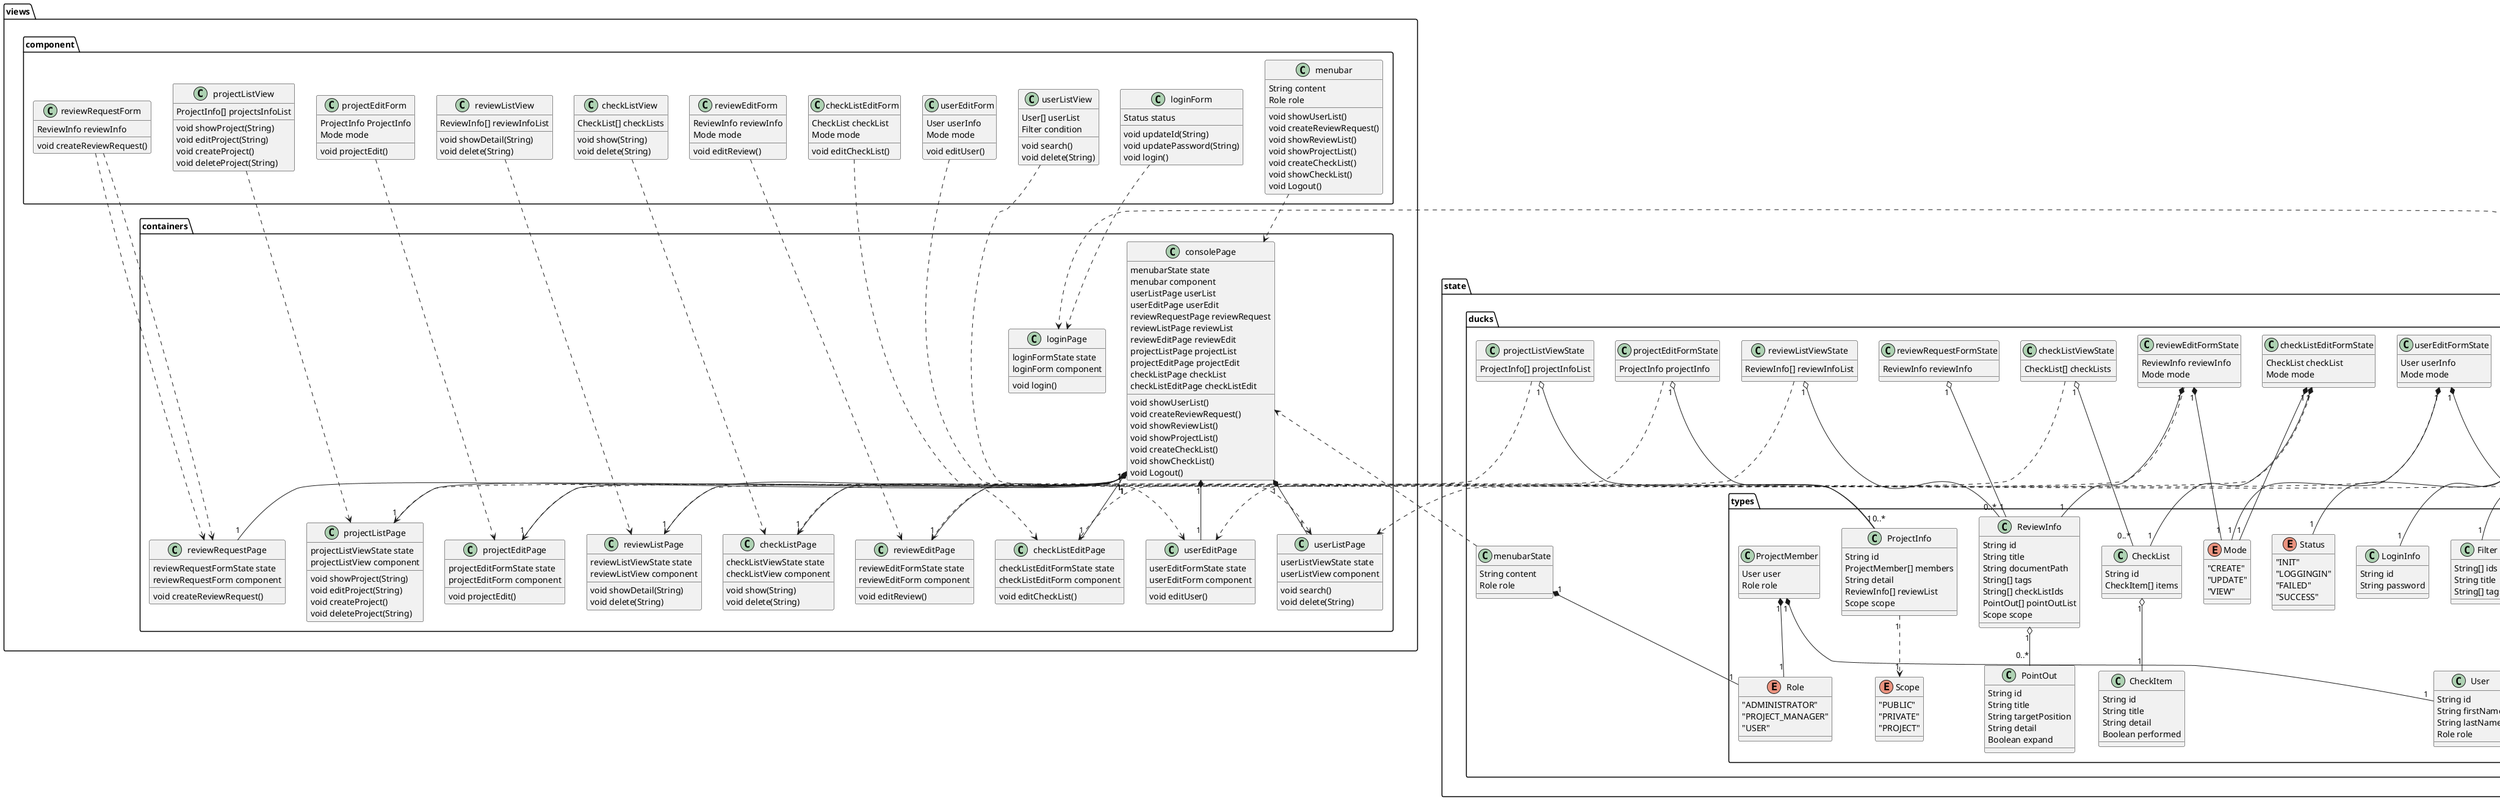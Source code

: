 @startuml

' ##クラス定義 - view##
package views {
    package component {
        class loginForm {
            Status status

            void updateId(String)
            void updatePassword(String)
            void login()
        }

        class userListView {
            User[] userList
            Filter condition

            void search()
            void delete(String)
        }

        class userEditForm {
            User userInfo
            Mode mode

            void editUser()
        }

        class reviewRequestForm {
            ReviewInfo reviewInfo

            void createReviewRequest()
        }

        class reviewListView {
            ReviewInfo[] reviewInfoList

            void showDetail(String)
            void delete(String)
        }

        class reviewEditForm {
            ReviewInfo reviewInfo
            Mode mode

            void editReview()
        }

        class projectListView {
            ProjectInfo[] projectsInfoList

            void showProject(String)
            void editProject(String)
            void createProject()
            void deleteProject(String)
        }

        class projectEditForm {
            ProjectInfo ProjectInfo
            Mode mode

            void projectEdit()
        }

        class checkListView {
            CheckList[] checkLists

            void show(String)
            void delete(String)
        }

        class checkListEditForm {
            CheckList checkList
            Mode mode

            void editCheckList()
        }

        class menubar {
            String content
            Role role

            void showUserList()
            void createReviewRequest()
            void showReviewList()
            void showProjectList()
            void createCheckList()
            void showCheckList()
            void Logout()
        }
    }

    package containers {
        class loginPage {
            loginFormState state
            loginForm component

            void login()
        }

        class userListPage {
            userListViewState state
            userListView component

            void search()
            void delete(String)
        }

        class userEditPage {
            userEditFormState state
            userEditForm component

            void editUser()
        }

        class reviewRequestPage {
            reviewRequestFormState state
            reviewRequestForm component

            void createReviewRequest()
        }

        class reviewListPage {
            reviewListViewState state
            reviewListView component

            void showDetail(String)
            void delete(String)
        }

        class reviewEditPage {
            reviewEditFormState state
            reviewEditForm component

            void editReview()
        }

        class projectListPage {
            projectListViewState state
            projectListView component

            void showProject(String)
            void editProject(String)
            void createProject()
            void deleteProject(String)
        }

        class projectEditPage {
            projectEditFormState state
            projectEditForm component

            void projectEdit()
        }

        class checkListPage {
            checkListViewState state
            checkListView component

            void show(String)
            void delete(String)
        }

        class checkListEditPage {
            checkListEditFormState state
            checkListEditForm component

            void editCheckList()
        }

        class consolePage {
            menubarState state
            menubar component
            userListPage userList
            userEditPage userEdit
            reviewRequestPage reviewRequest
            reviewListPage reviewList
            reviewEditPage reviewEdit
            projectListPage projectList
            projectEditPage projectEdit
            checkListPage checkList
            checkListEditPage checkListEdit

            void showUserList()
            void createReviewRequest()
            void showReviewList()
            void showProjectList()
            void createCheckList()
            void showCheckList()
            void Logout()
        }
    }
}

' ##クラス定義 - duck's##
package state {
    package ducks {
        class loginFormState {
            LoginInfo loginInfo
            Status status
        }

        class userListViewState {
            User[] userList
            Fliter fliter
        }

        class userEditFormState {
            User userInfo
            Mode mode
        }

        class reviewRequestFormState {
            ReviewInfo reviewInfo
        }

        class reviewListViewState {
            ReviewInfo[] reviewInfoList
        }

        class reviewEditFormState {
            ReviewInfo reviewInfo
            Mode mode
        }

        class projectListViewState {
            ProjectInfo[] projectInfoList
        }

        class projectEditFormState {
            ProjectInfo projectInfo
        }

        class checkListViewState {
            CheckList[] checkLists
        }

        class checkListEditFormState {
            CheckList checkList
            Mode mode
        }

        class menubarState {
            String content
            Role role
        }

        package types {
            enum Status {
                "INIT"
                "LOGGINGIN"
                "FAILED"
                "SUCCESS"
            }

            class LoginInfo {
                String id
                String password
            }

            enum Role {
                "ADMINISTRATOR"
                "PROJECT_MANAGER"
                "USER"
            }

            class User {
                String id
                String firstName
                String lastName
                Role role
            }

            class Filter {
                String[] ids
                String title
                String[] tags
            }

            enum Mode {
                "CREATE"
                "UPDATE"
                "VIEW"
            }

            enum Scope {
                "PUBLIC"
                "PRIVATE"
                "PROJECT"
            }

            class PointOut {
                String id
                String title
                String targetPosition
                String detail
                Boolean expand
            }

            class ReviewInfo {
                String id
                String title
                String documentPath
                String[] tags
                String[] checkListIds
                PointOut[] pointOutList
                Scope scope
            }

            class ProjectMember {
                User user
                Role role
            }

            class ProjectInfo {
                String id
                ProjectMember[] members
                String detail
                ReviewInfo[] reviewList
                Scope scope
            }

            class CheckItem {
                String id
                String title
                String detail
                Boolean performed
            }

            class CheckList {
                String id
                CheckItem[] items
            }
        }
    }
}

' ##クラス相互関係##
' ##型定義クラス相互関係##
CheckList "1" o-- "1" CheckItem

ProjectMember "1" *-- "1" User
ProjectMember "1" *-- "1" Role

ReviewInfo "1" o-- "0..*" PointOut

ProjectInfo "1" ..> "1" Scope

' ##型 - React State 相関関係##
loginFormState "1" *-- "1" LoginInfo
loginFormState "1" *-- "1" Status

userListViewState "1" *-- "0..*" User
userListViewState "1" *-- "1" Filter

userEditFormState "1" *-- "1" User
userEditFormState "1" *-- "1" Mode

reviewRequestFormState "1" o-- "1" ReviewInfo

reviewListViewState "1" o-- "0..*" ReviewInfo

reviewEditFormState "1" *-- "1" ReviewInfo
reviewEditFormState "1" *-- "1" Mode

projectListViewState "1" o-- "0..*" ProjectInfo

projectEditFormState "1" o-- "1" ProjectInfo

checkListViewState "1" o-- "0..*" CheckList

checkListEditFormState "1" *-- "1" CheckList
checkListEditFormState "1" *-- "1" Mode

menubarState "1" *-- "1" Role

' ##コンテナ - コンポーネント相関関係##
loginForm ..> loginPage
userListView ..> userListPage
userEditForm ..> userEditPage
reviewRequestForm ..> reviewRequestPage
reviewListView ..> reviewListPage
reviewEditForm ..> reviewEditPage
projectListView ..> projectListPage
projectEditForm ..> projectEditPage
checkListView ..> checkListPage
checkListEditForm ..> checkListEditPage
menubar ..> consolePage

consolePage "1" *-- "1" userListPage
consolePage "1" *-- "1" userEditPage
consolePage "1" *-- "1" reviewRequestPage
consolePage "1" *-- "1" reviewListPage
consolePage "1" *-- "1" reviewEditPage
consolePage "1" *-- "1" projectListPage
consolePage "1" *-- "1" projectEditPage
consolePage "1" *-- "1" checkListPage
consolePage "1" *-- "1" checkListEditPage

' ##コンテナ - React State 相関関係##
loginFormState ..> loginPage
userListViewState ..> userListPage
userEditFormState ..> userEditPage
reviewRequestForm ..> reviewRequestPage
reviewListViewState ..> reviewListPage
reviewEditFormState ..> reviewEditPage
projectListViewState ..> projectListPage
projectEditFormState ..> projectEditPage
checkListViewState ..> checkListPage
checkListEditFormState ..> checkListEditPage
menubarState ..> consolePage

' ##レイアウト##
' ## パッケージの位置 ##
views -[hidden]down- state
reviewRequestPage -[hidden]down- menubarState

@enduml
